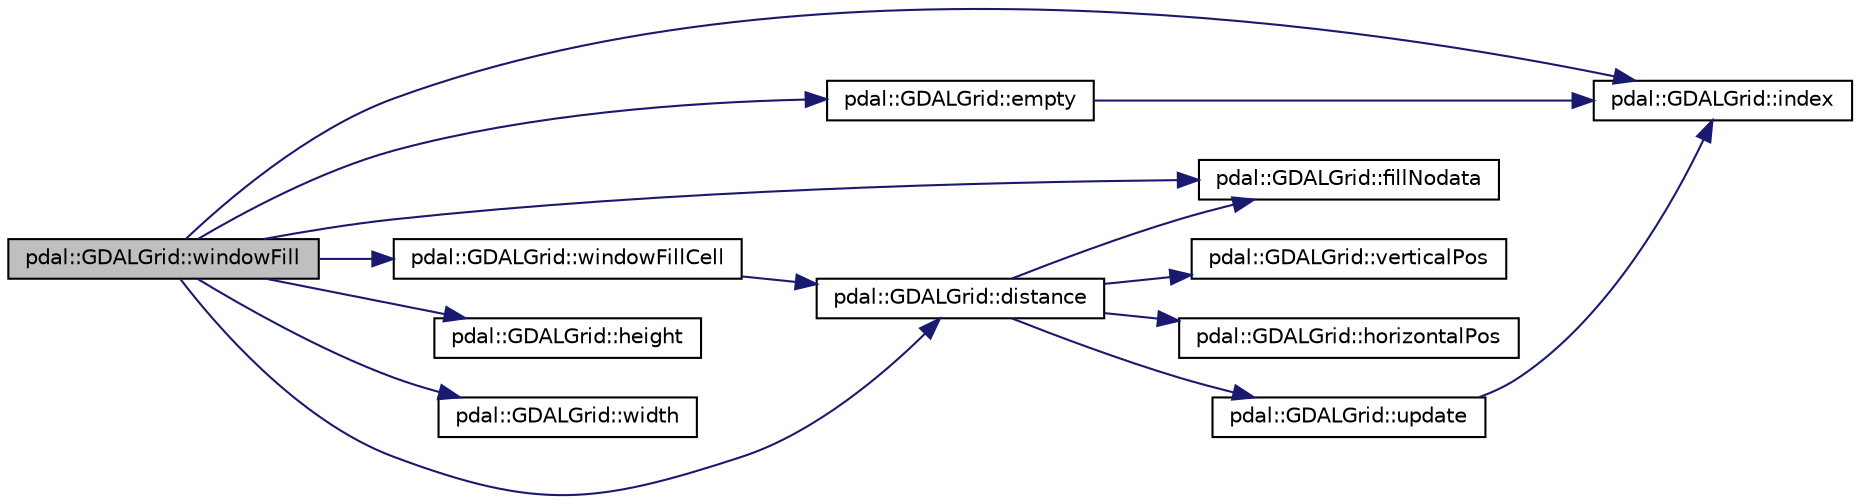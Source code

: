 digraph "pdal::GDALGrid::windowFill"
{
  edge [fontname="Helvetica",fontsize="10",labelfontname="Helvetica",labelfontsize="10"];
  node [fontname="Helvetica",fontsize="10",shape=record];
  rankdir="LR";
  Node1 [label="pdal::GDALGrid::windowFill",height=0.2,width=0.4,color="black", fillcolor="grey75", style="filled", fontcolor="black"];
  Node1 -> Node2 [color="midnightblue",fontsize="10",style="solid",fontname="Helvetica"];
  Node2 [label="pdal::GDALGrid::distance",height=0.2,width=0.4,color="black", fillcolor="white", style="filled",URL="$classpdal_1_1GDALGrid.html#af93a4a87c937433d3d82c050c0bd86bc"];
  Node2 -> Node3 [color="midnightblue",fontsize="10",style="solid",fontname="Helvetica"];
  Node3 [label="pdal::GDALGrid::fillNodata",height=0.2,width=0.4,color="black", fillcolor="white", style="filled",URL="$classpdal_1_1GDALGrid.html#a3db36b257c5b02984a70daba39fcf5ff"];
  Node2 -> Node4 [color="midnightblue",fontsize="10",style="solid",fontname="Helvetica"];
  Node4 [label="pdal::GDALGrid::horizontalPos",height=0.2,width=0.4,color="black", fillcolor="white", style="filled",URL="$classpdal_1_1GDALGrid.html#ab8332fb6e1bba9e71ace877af67811b6"];
  Node2 -> Node5 [color="midnightblue",fontsize="10",style="solid",fontname="Helvetica"];
  Node5 [label="pdal::GDALGrid::update",height=0.2,width=0.4,color="black", fillcolor="white", style="filled",URL="$classpdal_1_1GDALGrid.html#ac76afe2343939aefb49a0d4f82956519"];
  Node5 -> Node6 [color="midnightblue",fontsize="10",style="solid",fontname="Helvetica"];
  Node6 [label="pdal::GDALGrid::index",height=0.2,width=0.4,color="black", fillcolor="white", style="filled",URL="$classpdal_1_1GDALGrid.html#aad61638561cd3049bba2717ab1ba23b1"];
  Node2 -> Node7 [color="midnightblue",fontsize="10",style="solid",fontname="Helvetica"];
  Node7 [label="pdal::GDALGrid::verticalPos",height=0.2,width=0.4,color="black", fillcolor="white", style="filled",URL="$classpdal_1_1GDALGrid.html#a74693723015c77582ea471d923133dbd"];
  Node1 -> Node8 [color="midnightblue",fontsize="10",style="solid",fontname="Helvetica"];
  Node8 [label="pdal::GDALGrid::empty",height=0.2,width=0.4,color="black", fillcolor="white", style="filled",URL="$classpdal_1_1GDALGrid.html#a502944d1c3bf2d7daed001d5b56887cc"];
  Node8 -> Node6 [color="midnightblue",fontsize="10",style="solid",fontname="Helvetica"];
  Node1 -> Node3 [color="midnightblue",fontsize="10",style="solid",fontname="Helvetica"];
  Node1 -> Node9 [color="midnightblue",fontsize="10",style="solid",fontname="Helvetica"];
  Node9 [label="pdal::GDALGrid::height",height=0.2,width=0.4,color="black", fillcolor="white", style="filled",URL="$classpdal_1_1GDALGrid.html#a0b26924f2de92cf1379112fab6f88401"];
  Node1 -> Node6 [color="midnightblue",fontsize="10",style="solid",fontname="Helvetica"];
  Node1 -> Node10 [color="midnightblue",fontsize="10",style="solid",fontname="Helvetica"];
  Node10 [label="pdal::GDALGrid::width",height=0.2,width=0.4,color="black", fillcolor="white", style="filled",URL="$classpdal_1_1GDALGrid.html#aa87e44877a62e79b92d651ff4dc28848"];
  Node1 -> Node11 [color="midnightblue",fontsize="10",style="solid",fontname="Helvetica"];
  Node11 [label="pdal::GDALGrid::windowFillCell",height=0.2,width=0.4,color="black", fillcolor="white", style="filled",URL="$classpdal_1_1GDALGrid.html#a3df67e9df954c3b14c421e6319abbc93"];
  Node11 -> Node2 [color="midnightblue",fontsize="10",style="solid",fontname="Helvetica"];
}
